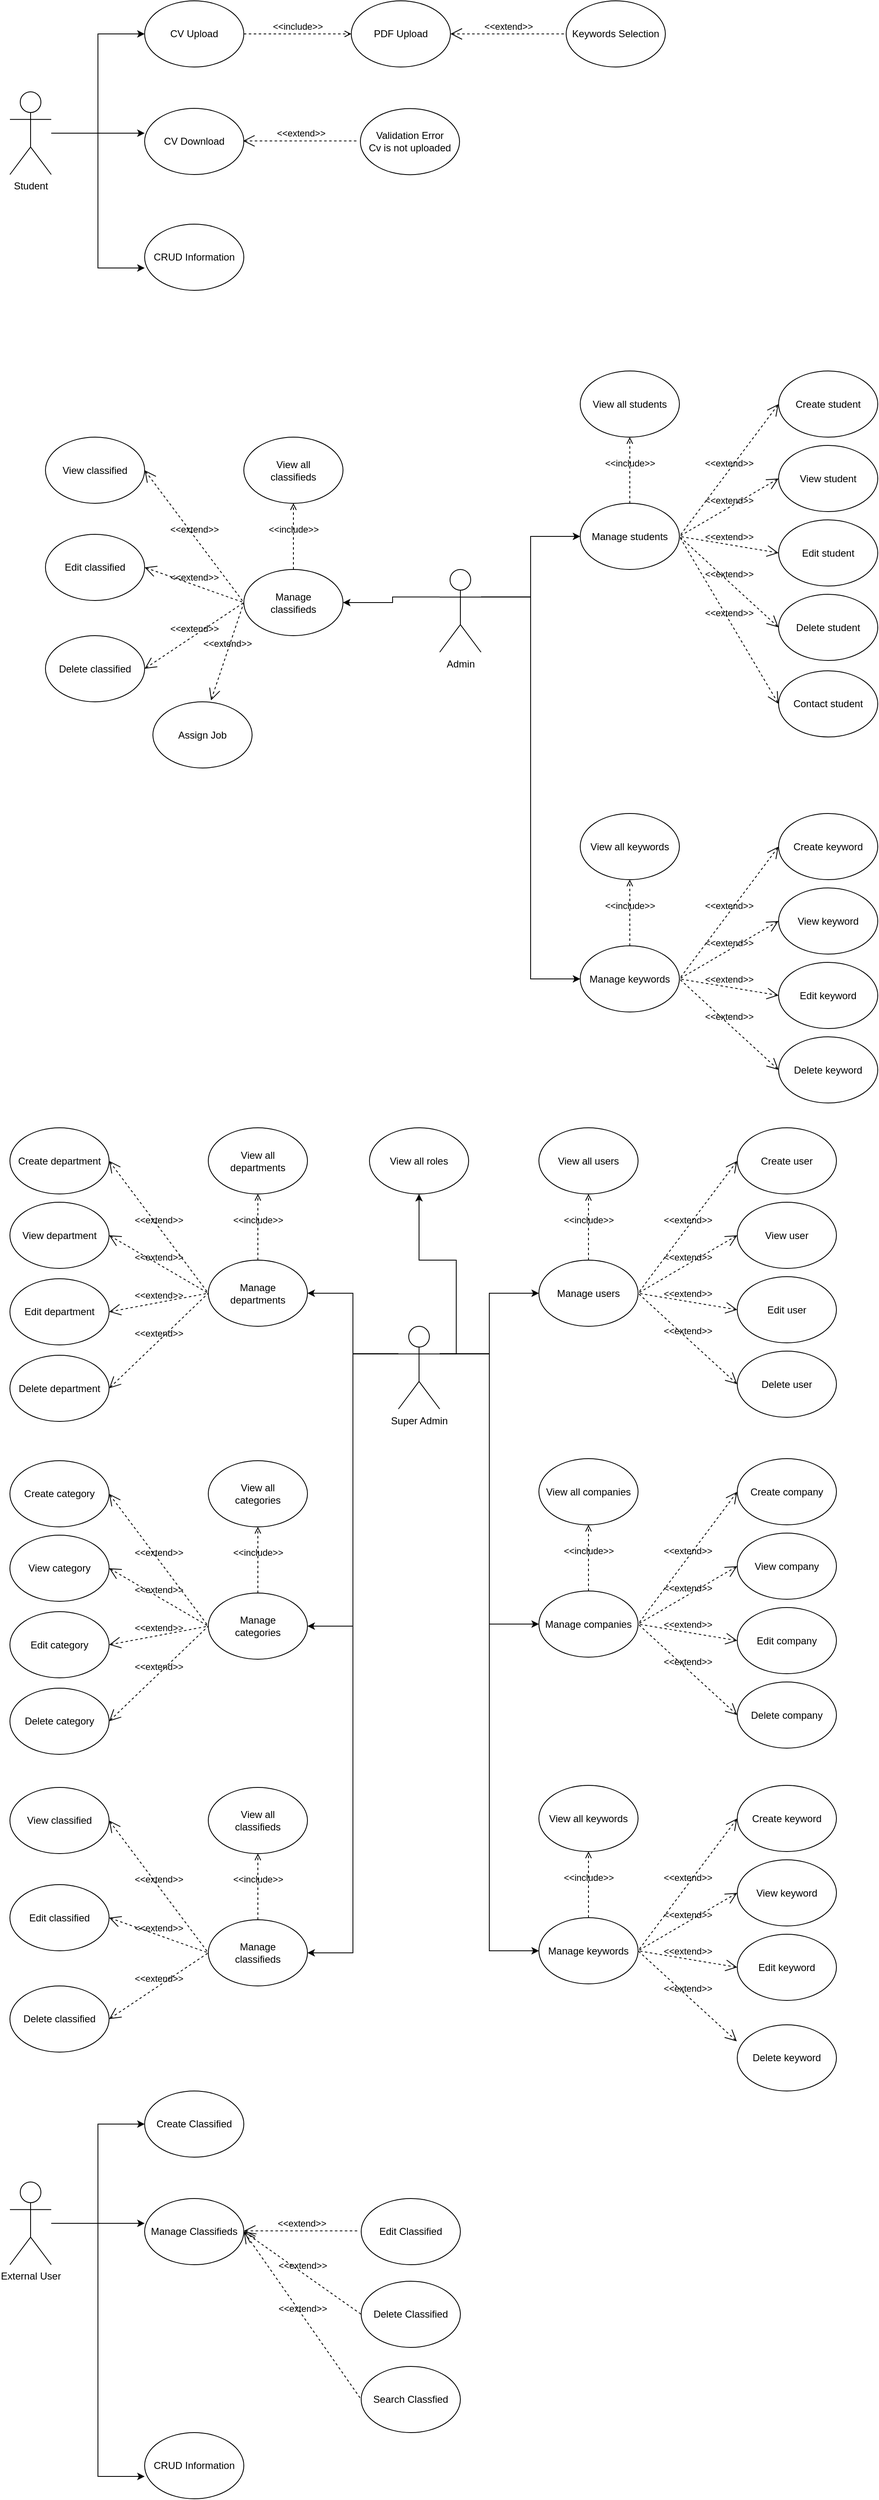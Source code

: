 <mxfile version="10.8.4" type="device"><diagram name="Page-1" id="e7e014a7-5840-1c2e-5031-d8a46d1fe8dd"><mxGraphModel dx="2563" dy="721" grid="1" gridSize="10" guides="1" tooltips="1" connect="1" arrows="1" fold="1" page="1" pageScale="1" pageWidth="1169" pageHeight="826" background="#ffffff" math="0" shadow="0"><root><mxCell id="0"/><mxCell id="1" parent="0"/><mxCell id="BRGTrVqruao4E9yqLF0h-58" style="edgeStyle=orthogonalEdgeStyle;rounded=0;orthogonalLoop=1;jettySize=auto;html=1;entryX=0;entryY=0.5;entryDx=0;entryDy=0;" parent="1" source="BRGTrVqruao4E9yqLF0h-42" target="BRGTrVqruao4E9yqLF0h-54" edge="1"><mxGeometry relative="1" as="geometry"/></mxCell><mxCell id="BRGTrVqruao4E9yqLF0h-59" style="edgeStyle=orthogonalEdgeStyle;rounded=0;orthogonalLoop=1;jettySize=auto;html=1;entryX=0;entryY=0.663;entryDx=0;entryDy=0;entryPerimeter=0;" parent="1" source="BRGTrVqruao4E9yqLF0h-42" target="BRGTrVqruao4E9yqLF0h-53" edge="1"><mxGeometry relative="1" as="geometry"/></mxCell><mxCell id="BRGTrVqruao4E9yqLF0h-61" style="edgeStyle=orthogonalEdgeStyle;rounded=0;orthogonalLoop=1;jettySize=auto;html=1;entryX=0;entryY=0.375;entryDx=0;entryDy=0;entryPerimeter=0;" parent="1" source="BRGTrVqruao4E9yqLF0h-42" target="BRGTrVqruao4E9yqLF0h-55" edge="1"><mxGeometry relative="1" as="geometry"/></mxCell><mxCell id="BRGTrVqruao4E9yqLF0h-42" value="Student" style="shape=umlActor;verticalLabelPosition=bottom;labelBackgroundColor=#ffffff;verticalAlign=top;html=1;" parent="1" vertex="1"><mxGeometry x="-1143" y="140" width="50" height="100" as="geometry"/></mxCell><mxCell id="BRGTrVqruao4E9yqLF0h-53" value="CRUD Information" style="ellipse;whiteSpace=wrap;html=1;" parent="1" vertex="1"><mxGeometry x="-980" y="300" width="120" height="80" as="geometry"/></mxCell><mxCell id="BRGTrVqruao4E9yqLF0h-54" value="CV Upload" style="ellipse;whiteSpace=wrap;html=1;" parent="1" vertex="1"><mxGeometry x="-980" y="30" width="120" height="80" as="geometry"/></mxCell><mxCell id="BRGTrVqruao4E9yqLF0h-55" value="&lt;div&gt;CV Download&lt;/div&gt;" style="ellipse;whiteSpace=wrap;html=1;" parent="1" vertex="1"><mxGeometry x="-980" y="160" width="120" height="80" as="geometry"/></mxCell><mxCell id="BRGTrVqruao4E9yqLF0h-62" value="Keywords Selection" style="ellipse;whiteSpace=wrap;html=1;" parent="1" vertex="1"><mxGeometry x="-470" y="30" width="120" height="80" as="geometry"/></mxCell><mxCell id="BRGTrVqruao4E9yqLF0h-63" value="PDF Upload" style="ellipse;whiteSpace=wrap;html=1;" parent="1" vertex="1"><mxGeometry x="-730" y="30" width="120" height="80" as="geometry"/></mxCell><mxCell id="BRGTrVqruao4E9yqLF0h-68" value="&amp;lt;&amp;lt;include&amp;gt;&amp;gt;" style="edgeStyle=none;html=1;endArrow=open;verticalAlign=bottom;dashed=1;labelBackgroundColor=none;" parent="1" edge="1"><mxGeometry width="160" relative="1" as="geometry"><mxPoint x="-860" y="70" as="sourcePoint"/><mxPoint x="-730" y="70" as="targetPoint"/></mxGeometry></mxCell><mxCell id="BRGTrVqruao4E9yqLF0h-72" value="&amp;lt;&amp;lt;extend&amp;gt;&amp;gt;" style="edgeStyle=none;html=1;startArrow=open;endArrow=none;startSize=12;verticalAlign=bottom;dashed=1;labelBackgroundColor=none;exitX=1;exitY=0.5;exitDx=0;exitDy=0;entryX=0;entryY=0.5;entryDx=0;entryDy=0;" parent="1" source="BRGTrVqruao4E9yqLF0h-63" target="BRGTrVqruao4E9yqLF0h-62" edge="1"><mxGeometry width="160" relative="1" as="geometry"><mxPoint x="-600" y="140" as="sourcePoint"/><mxPoint x="-440" y="140" as="targetPoint"/></mxGeometry></mxCell><mxCell id="poXAN6P7dHMMo7zErkL7-93" style="edgeStyle=orthogonalEdgeStyle;rounded=0;orthogonalLoop=1;jettySize=auto;html=1;exitX=1;exitY=0.333;exitDx=0;exitDy=0;exitPerimeter=0;" parent="1" source="poXAN6P7dHMMo7zErkL7-2" target="poXAN6P7dHMMo7zErkL7-3" edge="1"><mxGeometry relative="1" as="geometry"/></mxCell><mxCell id="poXAN6P7dHMMo7zErkL7-94" style="edgeStyle=orthogonalEdgeStyle;rounded=0;orthogonalLoop=1;jettySize=auto;html=1;exitX=1;exitY=0.333;exitDx=0;exitDy=0;exitPerimeter=0;entryX=0;entryY=0.5;entryDx=0;entryDy=0;" parent="1" source="poXAN6P7dHMMo7zErkL7-2" target="poXAN6P7dHMMo7zErkL7-26" edge="1"><mxGeometry relative="1" as="geometry"/></mxCell><mxCell id="poXAN6P7dHMMo7zErkL7-95" style="edgeStyle=orthogonalEdgeStyle;rounded=0;orthogonalLoop=1;jettySize=auto;html=1;exitX=1;exitY=0.333;exitDx=0;exitDy=0;exitPerimeter=0;entryX=0;entryY=0.5;entryDx=0;entryDy=0;" parent="1" source="poXAN6P7dHMMo7zErkL7-2" target="poXAN6P7dHMMo7zErkL7-60" edge="1"><mxGeometry relative="1" as="geometry"/></mxCell><mxCell id="poXAN6P7dHMMo7zErkL7-96" style="edgeStyle=orthogonalEdgeStyle;rounded=0;orthogonalLoop=1;jettySize=auto;html=1;exitX=0;exitY=0.333;exitDx=0;exitDy=0;exitPerimeter=0;entryX=1;entryY=0.5;entryDx=0;entryDy=0;" parent="1" source="poXAN6P7dHMMo7zErkL7-2" target="poXAN6P7dHMMo7zErkL7-38" edge="1"><mxGeometry relative="1" as="geometry"/></mxCell><mxCell id="poXAN6P7dHMMo7zErkL7-97" style="edgeStyle=orthogonalEdgeStyle;rounded=0;orthogonalLoop=1;jettySize=auto;html=1;exitX=0;exitY=0.333;exitDx=0;exitDy=0;exitPerimeter=0;entryX=1;entryY=0.5;entryDx=0;entryDy=0;" parent="1" source="poXAN6P7dHMMo7zErkL7-2" target="poXAN6P7dHMMo7zErkL7-49" edge="1"><mxGeometry relative="1" as="geometry"/></mxCell><mxCell id="poXAN6P7dHMMo7zErkL7-100" style="edgeStyle=orthogonalEdgeStyle;rounded=0;orthogonalLoop=1;jettySize=auto;html=1;exitX=0;exitY=0.333;exitDx=0;exitDy=0;exitPerimeter=0;entryX=1;entryY=0.5;entryDx=0;entryDy=0;" parent="1" source="poXAN6P7dHMMo7zErkL7-2" target="poXAN6P7dHMMo7zErkL7-71" edge="1"><mxGeometry relative="1" as="geometry"/></mxCell><mxCell id="poXAN6P7dHMMo7zErkL7-102" style="edgeStyle=orthogonalEdgeStyle;rounded=0;orthogonalLoop=1;jettySize=auto;html=1;exitX=1;exitY=0.333;exitDx=0;exitDy=0;exitPerimeter=0;entryX=0.5;entryY=1;entryDx=0;entryDy=0;" parent="1" source="poXAN6P7dHMMo7zErkL7-2" target="poXAN6P7dHMMo7zErkL7-37" edge="1"><mxGeometry relative="1" as="geometry"/></mxCell><mxCell id="poXAN6P7dHMMo7zErkL7-2" value="Super Admin" style="shape=umlActor;verticalLabelPosition=bottom;labelBackgroundColor=#ffffff;verticalAlign=top;html=1;" parent="1" vertex="1"><mxGeometry x="-673" y="1632.5" width="50" height="100" as="geometry"/></mxCell><mxCell id="poXAN6P7dHMMo7zErkL7-3" value="Manage users" style="ellipse;whiteSpace=wrap;html=1;" parent="1" vertex="1"><mxGeometry x="-503" y="1552.5" width="120" height="80" as="geometry"/></mxCell><mxCell id="poXAN6P7dHMMo7zErkL7-4" value="Create user" style="ellipse;whiteSpace=wrap;html=1;" parent="1" vertex="1"><mxGeometry x="-263" y="1392.5" width="120" height="80" as="geometry"/></mxCell><mxCell id="poXAN6P7dHMMo7zErkL7-5" value="Edit user" style="ellipse;whiteSpace=wrap;html=1;" parent="1" vertex="1"><mxGeometry x="-263" y="1572.5" width="120" height="80" as="geometry"/></mxCell><mxCell id="poXAN6P7dHMMo7zErkL7-6" value="Delete user" style="ellipse;whiteSpace=wrap;html=1;" parent="1" vertex="1"><mxGeometry x="-263" y="1662.5" width="120" height="80" as="geometry"/></mxCell><mxCell id="poXAN6P7dHMMo7zErkL7-7" value="View all users" style="ellipse;whiteSpace=wrap;html=1;" parent="1" vertex="1"><mxGeometry x="-503" y="1392.5" width="120" height="80" as="geometry"/></mxCell><mxCell id="poXAN6P7dHMMo7zErkL7-8" value="View user" style="ellipse;whiteSpace=wrap;html=1;" parent="1" vertex="1"><mxGeometry x="-263" y="1482.5" width="120" height="80" as="geometry"/></mxCell><mxCell id="poXAN6P7dHMMo7zErkL7-20" value="&amp;lt;&amp;lt;extend&amp;gt;&amp;gt;" style="edgeStyle=none;html=1;startArrow=open;endArrow=none;startSize=12;verticalAlign=bottom;dashed=1;labelBackgroundColor=none;entryX=1;entryY=0.5;entryDx=0;entryDy=0;exitX=0;exitY=0.5;exitDx=0;exitDy=0;" parent="1" source="poXAN6P7dHMMo7zErkL7-4" target="poXAN6P7dHMMo7zErkL7-3" edge="1"><mxGeometry width="160" relative="1" as="geometry"><mxPoint x="-523" y="1362.5" as="sourcePoint"/><mxPoint x="-383" y="1362.5" as="targetPoint"/></mxGeometry></mxCell><mxCell id="poXAN6P7dHMMo7zErkL7-21" value="&amp;lt;&amp;lt;extend&amp;gt;&amp;gt;" style="edgeStyle=none;html=1;startArrow=open;endArrow=none;startSize=12;verticalAlign=bottom;dashed=1;labelBackgroundColor=none;entryX=1;entryY=0.5;entryDx=0;entryDy=0;exitX=0;exitY=0.5;exitDx=0;exitDy=0;" parent="1" source="poXAN6P7dHMMo7zErkL7-8" target="poXAN6P7dHMMo7zErkL7-3" edge="1"><mxGeometry width="160" relative="1" as="geometry"><mxPoint x="-293" y="1442.5" as="sourcePoint"/><mxPoint x="-373" y="1602.5" as="targetPoint"/></mxGeometry></mxCell><mxCell id="poXAN6P7dHMMo7zErkL7-22" value="&amp;lt;&amp;lt;extend&amp;gt;&amp;gt;" style="edgeStyle=none;html=1;startArrow=open;endArrow=none;startSize=12;verticalAlign=bottom;dashed=1;labelBackgroundColor=none;entryX=1;entryY=0.5;entryDx=0;entryDy=0;exitX=0;exitY=0.5;exitDx=0;exitDy=0;" parent="1" source="poXAN6P7dHMMo7zErkL7-5" target="poXAN6P7dHMMo7zErkL7-3" edge="1"><mxGeometry width="160" relative="1" as="geometry"><mxPoint x="-293" y="1532.5" as="sourcePoint"/><mxPoint x="-373" y="1602.5" as="targetPoint"/></mxGeometry></mxCell><mxCell id="poXAN6P7dHMMo7zErkL7-23" value="&amp;lt;&amp;lt;extend&amp;gt;&amp;gt;" style="edgeStyle=none;html=1;startArrow=open;endArrow=none;startSize=12;verticalAlign=bottom;dashed=1;labelBackgroundColor=none;entryX=1;entryY=0.5;entryDx=0;entryDy=0;exitX=0;exitY=0.5;exitDx=0;exitDy=0;" parent="1" source="poXAN6P7dHMMo7zErkL7-6" target="poXAN6P7dHMMo7zErkL7-3" edge="1"><mxGeometry width="160" relative="1" as="geometry"><mxPoint x="-293" y="1622.5" as="sourcePoint"/><mxPoint x="-373" y="1602.5" as="targetPoint"/></mxGeometry></mxCell><mxCell id="poXAN6P7dHMMo7zErkL7-25" value="&amp;lt;&amp;lt;include&amp;gt;&amp;gt;" style="edgeStyle=none;html=1;endArrow=open;verticalAlign=bottom;dashed=1;labelBackgroundColor=none;exitX=0.5;exitY=0;exitDx=0;exitDy=0;entryX=0.5;entryY=1;entryDx=0;entryDy=0;" parent="1" source="poXAN6P7dHMMo7zErkL7-3" target="poXAN6P7dHMMo7zErkL7-7" edge="1"><mxGeometry width="160" relative="1" as="geometry"><mxPoint x="-433" y="1322" as="sourcePoint"/><mxPoint x="-303" y="1322" as="targetPoint"/></mxGeometry></mxCell><mxCell id="poXAN6P7dHMMo7zErkL7-26" value="Manage companies" style="ellipse;whiteSpace=wrap;html=1;" parent="1" vertex="1"><mxGeometry x="-503" y="1952.5" width="120" height="80" as="geometry"/></mxCell><mxCell id="poXAN6P7dHMMo7zErkL7-27" value="Create company" style="ellipse;whiteSpace=wrap;html=1;" parent="1" vertex="1"><mxGeometry x="-263" y="1792.5" width="120" height="80" as="geometry"/></mxCell><mxCell id="poXAN6P7dHMMo7zErkL7-28" value="Edit company" style="ellipse;whiteSpace=wrap;html=1;" parent="1" vertex="1"><mxGeometry x="-263" y="1972.5" width="120" height="80" as="geometry"/></mxCell><mxCell id="poXAN6P7dHMMo7zErkL7-29" value="Delete company" style="ellipse;whiteSpace=wrap;html=1;" parent="1" vertex="1"><mxGeometry x="-263" y="2062.5" width="120" height="80" as="geometry"/></mxCell><mxCell id="poXAN6P7dHMMo7zErkL7-30" value="View all companies" style="ellipse;whiteSpace=wrap;html=1;" parent="1" vertex="1"><mxGeometry x="-503" y="1792.5" width="120" height="80" as="geometry"/></mxCell><mxCell id="poXAN6P7dHMMo7zErkL7-31" value="View company" style="ellipse;whiteSpace=wrap;html=1;" parent="1" vertex="1"><mxGeometry x="-263" y="1882.5" width="120" height="80" as="geometry"/></mxCell><mxCell id="poXAN6P7dHMMo7zErkL7-32" value="&amp;lt;&amp;lt;extend&amp;gt;&amp;gt;" style="edgeStyle=none;html=1;startArrow=open;endArrow=none;startSize=12;verticalAlign=bottom;dashed=1;labelBackgroundColor=none;entryX=1;entryY=0.5;entryDx=0;entryDy=0;exitX=0;exitY=0.5;exitDx=0;exitDy=0;" parent="1" source="poXAN6P7dHMMo7zErkL7-27" target="poXAN6P7dHMMo7zErkL7-26" edge="1"><mxGeometry width="160" relative="1" as="geometry"><mxPoint x="-523" y="1762.5" as="sourcePoint"/><mxPoint x="-383" y="1762.5" as="targetPoint"/></mxGeometry></mxCell><mxCell id="poXAN6P7dHMMo7zErkL7-33" value="&amp;lt;&amp;lt;extend&amp;gt;&amp;gt;" style="edgeStyle=none;html=1;startArrow=open;endArrow=none;startSize=12;verticalAlign=bottom;dashed=1;labelBackgroundColor=none;entryX=1;entryY=0.5;entryDx=0;entryDy=0;exitX=0;exitY=0.5;exitDx=0;exitDy=0;" parent="1" source="poXAN6P7dHMMo7zErkL7-31" target="poXAN6P7dHMMo7zErkL7-26" edge="1"><mxGeometry width="160" relative="1" as="geometry"><mxPoint x="-293" y="1842.5" as="sourcePoint"/><mxPoint x="-373" y="2002.5" as="targetPoint"/></mxGeometry></mxCell><mxCell id="poXAN6P7dHMMo7zErkL7-34" value="&amp;lt;&amp;lt;extend&amp;gt;&amp;gt;" style="edgeStyle=none;html=1;startArrow=open;endArrow=none;startSize=12;verticalAlign=bottom;dashed=1;labelBackgroundColor=none;entryX=1;entryY=0.5;entryDx=0;entryDy=0;exitX=0;exitY=0.5;exitDx=0;exitDy=0;" parent="1" source="poXAN6P7dHMMo7zErkL7-28" target="poXAN6P7dHMMo7zErkL7-26" edge="1"><mxGeometry width="160" relative="1" as="geometry"><mxPoint x="-293" y="1932.5" as="sourcePoint"/><mxPoint x="-373" y="2002.5" as="targetPoint"/></mxGeometry></mxCell><mxCell id="poXAN6P7dHMMo7zErkL7-35" value="&amp;lt;&amp;lt;extend&amp;gt;&amp;gt;" style="edgeStyle=none;html=1;startArrow=open;endArrow=none;startSize=12;verticalAlign=bottom;dashed=1;labelBackgroundColor=none;entryX=1;entryY=0.5;entryDx=0;entryDy=0;exitX=0;exitY=0.5;exitDx=0;exitDy=0;" parent="1" source="poXAN6P7dHMMo7zErkL7-29" target="poXAN6P7dHMMo7zErkL7-26" edge="1"><mxGeometry width="160" relative="1" as="geometry"><mxPoint x="-293" y="2022.5" as="sourcePoint"/><mxPoint x="-373" y="2002.5" as="targetPoint"/></mxGeometry></mxCell><mxCell id="poXAN6P7dHMMo7zErkL7-36" value="&amp;lt;&amp;lt;include&amp;gt;&amp;gt;" style="edgeStyle=none;html=1;endArrow=open;verticalAlign=bottom;dashed=1;labelBackgroundColor=none;exitX=0.5;exitY=0;exitDx=0;exitDy=0;entryX=0.5;entryY=1;entryDx=0;entryDy=0;" parent="1" source="poXAN6P7dHMMo7zErkL7-26" target="poXAN6P7dHMMo7zErkL7-30" edge="1"><mxGeometry width="160" relative="1" as="geometry"><mxPoint x="-433" y="1722" as="sourcePoint"/><mxPoint x="-303" y="1722" as="targetPoint"/></mxGeometry></mxCell><mxCell id="poXAN6P7dHMMo7zErkL7-37" value="View all roles" style="ellipse;whiteSpace=wrap;html=1;" parent="1" vertex="1"><mxGeometry x="-708" y="1392.5" width="120" height="80" as="geometry"/></mxCell><mxCell id="poXAN6P7dHMMo7zErkL7-38" value="Manage&lt;br&gt;departments" style="ellipse;whiteSpace=wrap;html=1;" parent="1" vertex="1"><mxGeometry x="-903" y="1552.5" width="120" height="80" as="geometry"/></mxCell><mxCell id="poXAN6P7dHMMo7zErkL7-39" value="Create department" style="ellipse;whiteSpace=wrap;html=1;" parent="1" vertex="1"><mxGeometry x="-1143" y="1392.5" width="120" height="80" as="geometry"/></mxCell><mxCell id="poXAN6P7dHMMo7zErkL7-40" value="Edit department" style="ellipse;whiteSpace=wrap;html=1;" parent="1" vertex="1"><mxGeometry x="-1143" y="1575" width="120" height="80" as="geometry"/></mxCell><mxCell id="poXAN6P7dHMMo7zErkL7-41" value="Delete department" style="ellipse;whiteSpace=wrap;html=1;" parent="1" vertex="1"><mxGeometry x="-1143" y="1667.5" width="120" height="80" as="geometry"/></mxCell><mxCell id="poXAN6P7dHMMo7zErkL7-42" value="View all&lt;br&gt;departments" style="ellipse;whiteSpace=wrap;html=1;" parent="1" vertex="1"><mxGeometry x="-903" y="1392.5" width="120" height="80" as="geometry"/></mxCell><mxCell id="poXAN6P7dHMMo7zErkL7-43" value="View department" style="ellipse;whiteSpace=wrap;html=1;" parent="1" vertex="1"><mxGeometry x="-1143" y="1482.5" width="120" height="80" as="geometry"/></mxCell><mxCell id="poXAN6P7dHMMo7zErkL7-44" value="&amp;lt;&amp;lt;extend&amp;gt;&amp;gt;" style="edgeStyle=none;html=1;startArrow=open;endArrow=none;startSize=12;verticalAlign=bottom;dashed=1;labelBackgroundColor=none;entryX=0;entryY=0.5;entryDx=0;entryDy=0;exitX=1;exitY=0.5;exitDx=0;exitDy=0;" parent="1" source="poXAN6P7dHMMo7zErkL7-39" target="poXAN6P7dHMMo7zErkL7-38" edge="1"><mxGeometry width="160" relative="1" as="geometry"><mxPoint x="-923" y="1362.5" as="sourcePoint"/><mxPoint x="-783" y="1362.5" as="targetPoint"/></mxGeometry></mxCell><mxCell id="poXAN6P7dHMMo7zErkL7-45" value="&amp;lt;&amp;lt;extend&amp;gt;&amp;gt;" style="edgeStyle=none;html=1;startArrow=open;endArrow=none;startSize=12;verticalAlign=bottom;dashed=1;labelBackgroundColor=none;entryX=0;entryY=0.5;entryDx=0;entryDy=0;exitX=1;exitY=0.5;exitDx=0;exitDy=0;" parent="1" source="poXAN6P7dHMMo7zErkL7-43" target="poXAN6P7dHMMo7zErkL7-38" edge="1"><mxGeometry width="160" relative="1" as="geometry"><mxPoint x="-693" y="1442.5" as="sourcePoint"/><mxPoint x="-773" y="1602.5" as="targetPoint"/></mxGeometry></mxCell><mxCell id="poXAN6P7dHMMo7zErkL7-46" value="&amp;lt;&amp;lt;extend&amp;gt;&amp;gt;" style="edgeStyle=none;html=1;startArrow=open;endArrow=none;startSize=12;verticalAlign=bottom;dashed=1;labelBackgroundColor=none;entryX=0;entryY=0.5;entryDx=0;entryDy=0;exitX=1;exitY=0.5;exitDx=0;exitDy=0;" parent="1" source="poXAN6P7dHMMo7zErkL7-40" target="poXAN6P7dHMMo7zErkL7-38" edge="1"><mxGeometry width="160" relative="1" as="geometry"><mxPoint x="-693" y="1532.5" as="sourcePoint"/><mxPoint x="-773" y="1602.5" as="targetPoint"/></mxGeometry></mxCell><mxCell id="poXAN6P7dHMMo7zErkL7-47" value="&amp;lt;&amp;lt;extend&amp;gt;&amp;gt;" style="edgeStyle=none;html=1;startArrow=open;endArrow=none;startSize=12;verticalAlign=bottom;dashed=1;labelBackgroundColor=none;entryX=0;entryY=0.5;entryDx=0;entryDy=0;exitX=1;exitY=0.5;exitDx=0;exitDy=0;" parent="1" source="poXAN6P7dHMMo7zErkL7-41" target="poXAN6P7dHMMo7zErkL7-38" edge="1"><mxGeometry width="160" relative="1" as="geometry"><mxPoint x="-693" y="1622.5" as="sourcePoint"/><mxPoint x="-773" y="1602.5" as="targetPoint"/></mxGeometry></mxCell><mxCell id="poXAN6P7dHMMo7zErkL7-48" value="&amp;lt;&amp;lt;include&amp;gt;&amp;gt;" style="edgeStyle=none;html=1;endArrow=open;verticalAlign=bottom;dashed=1;labelBackgroundColor=none;exitX=0.5;exitY=0;exitDx=0;exitDy=0;entryX=0.5;entryY=1;entryDx=0;entryDy=0;" parent="1" source="poXAN6P7dHMMo7zErkL7-38" target="poXAN6P7dHMMo7zErkL7-42" edge="1"><mxGeometry width="160" relative="1" as="geometry"><mxPoint x="-833" y="1322" as="sourcePoint"/><mxPoint x="-703" y="1322" as="targetPoint"/></mxGeometry></mxCell><mxCell id="poXAN6P7dHMMo7zErkL7-49" value="Manage&lt;br&gt;categories" style="ellipse;whiteSpace=wrap;html=1;" parent="1" vertex="1"><mxGeometry x="-903" y="1955" width="120" height="80" as="geometry"/></mxCell><mxCell id="poXAN6P7dHMMo7zErkL7-50" value="Create category" style="ellipse;whiteSpace=wrap;html=1;" parent="1" vertex="1"><mxGeometry x="-1143" y="1795" width="120" height="80" as="geometry"/></mxCell><mxCell id="poXAN6P7dHMMo7zErkL7-51" value="Edit category" style="ellipse;whiteSpace=wrap;html=1;" parent="1" vertex="1"><mxGeometry x="-1143" y="1977.5" width="120" height="80" as="geometry"/></mxCell><mxCell id="poXAN6P7dHMMo7zErkL7-52" value="Delete category" style="ellipse;whiteSpace=wrap;html=1;" parent="1" vertex="1"><mxGeometry x="-1143" y="2070" width="120" height="80" as="geometry"/></mxCell><mxCell id="poXAN6P7dHMMo7zErkL7-53" value="View all&lt;br&gt;categories" style="ellipse;whiteSpace=wrap;html=1;" parent="1" vertex="1"><mxGeometry x="-903" y="1795" width="120" height="80" as="geometry"/></mxCell><mxCell id="poXAN6P7dHMMo7zErkL7-54" value="View category" style="ellipse;whiteSpace=wrap;html=1;" parent="1" vertex="1"><mxGeometry x="-1143" y="1885" width="120" height="80" as="geometry"/></mxCell><mxCell id="poXAN6P7dHMMo7zErkL7-55" value="&amp;lt;&amp;lt;extend&amp;gt;&amp;gt;" style="edgeStyle=none;html=1;startArrow=open;endArrow=none;startSize=12;verticalAlign=bottom;dashed=1;labelBackgroundColor=none;entryX=0;entryY=0.5;entryDx=0;entryDy=0;exitX=1;exitY=0.5;exitDx=0;exitDy=0;" parent="1" source="poXAN6P7dHMMo7zErkL7-50" target="poXAN6P7dHMMo7zErkL7-49" edge="1"><mxGeometry width="160" relative="1" as="geometry"><mxPoint x="-923" y="1765" as="sourcePoint"/><mxPoint x="-783" y="1765" as="targetPoint"/></mxGeometry></mxCell><mxCell id="poXAN6P7dHMMo7zErkL7-56" value="&amp;lt;&amp;lt;extend&amp;gt;&amp;gt;" style="edgeStyle=none;html=1;startArrow=open;endArrow=none;startSize=12;verticalAlign=bottom;dashed=1;labelBackgroundColor=none;entryX=0;entryY=0.5;entryDx=0;entryDy=0;exitX=1;exitY=0.5;exitDx=0;exitDy=0;" parent="1" source="poXAN6P7dHMMo7zErkL7-54" target="poXAN6P7dHMMo7zErkL7-49" edge="1"><mxGeometry width="160" relative="1" as="geometry"><mxPoint x="-693" y="1845" as="sourcePoint"/><mxPoint x="-773" y="2005" as="targetPoint"/></mxGeometry></mxCell><mxCell id="poXAN6P7dHMMo7zErkL7-57" value="&amp;lt;&amp;lt;extend&amp;gt;&amp;gt;" style="edgeStyle=none;html=1;startArrow=open;endArrow=none;startSize=12;verticalAlign=bottom;dashed=1;labelBackgroundColor=none;entryX=0;entryY=0.5;entryDx=0;entryDy=0;exitX=1;exitY=0.5;exitDx=0;exitDy=0;" parent="1" source="poXAN6P7dHMMo7zErkL7-51" target="poXAN6P7dHMMo7zErkL7-49" edge="1"><mxGeometry width="160" relative="1" as="geometry"><mxPoint x="-693" y="1935" as="sourcePoint"/><mxPoint x="-773" y="2005" as="targetPoint"/></mxGeometry></mxCell><mxCell id="poXAN6P7dHMMo7zErkL7-58" value="&amp;lt;&amp;lt;extend&amp;gt;&amp;gt;" style="edgeStyle=none;html=1;startArrow=open;endArrow=none;startSize=12;verticalAlign=bottom;dashed=1;labelBackgroundColor=none;entryX=0;entryY=0.5;entryDx=0;entryDy=0;exitX=1;exitY=0.5;exitDx=0;exitDy=0;" parent="1" source="poXAN6P7dHMMo7zErkL7-52" target="poXAN6P7dHMMo7zErkL7-49" edge="1"><mxGeometry width="160" relative="1" as="geometry"><mxPoint x="-693" y="2025" as="sourcePoint"/><mxPoint x="-773" y="2005" as="targetPoint"/></mxGeometry></mxCell><mxCell id="poXAN6P7dHMMo7zErkL7-59" value="&amp;lt;&amp;lt;include&amp;gt;&amp;gt;" style="edgeStyle=none;html=1;endArrow=open;verticalAlign=bottom;dashed=1;labelBackgroundColor=none;exitX=0.5;exitY=0;exitDx=0;exitDy=0;entryX=0.5;entryY=1;entryDx=0;entryDy=0;" parent="1" source="poXAN6P7dHMMo7zErkL7-49" target="poXAN6P7dHMMo7zErkL7-53" edge="1"><mxGeometry width="160" relative="1" as="geometry"><mxPoint x="-833" y="1724.5" as="sourcePoint"/><mxPoint x="-703" y="1724.5" as="targetPoint"/></mxGeometry></mxCell><mxCell id="poXAN6P7dHMMo7zErkL7-60" value="Manage keywords" style="ellipse;whiteSpace=wrap;html=1;" parent="1" vertex="1"><mxGeometry x="-503" y="2347.5" width="120" height="80" as="geometry"/></mxCell><mxCell id="poXAN6P7dHMMo7zErkL7-61" value="Create keyword" style="ellipse;whiteSpace=wrap;html=1;" parent="1" vertex="1"><mxGeometry x="-263" y="2187.5" width="120" height="80" as="geometry"/></mxCell><mxCell id="poXAN6P7dHMMo7zErkL7-62" value="Edit keyword" style="ellipse;whiteSpace=wrap;html=1;" parent="1" vertex="1"><mxGeometry x="-263" y="2367.5" width="120" height="80" as="geometry"/></mxCell><mxCell id="poXAN6P7dHMMo7zErkL7-63" value="Delete keyword" style="ellipse;whiteSpace=wrap;html=1;" parent="1" vertex="1"><mxGeometry x="-263" y="2477" width="120" height="80" as="geometry"/></mxCell><mxCell id="poXAN6P7dHMMo7zErkL7-64" value="View all keywords" style="ellipse;whiteSpace=wrap;html=1;" parent="1" vertex="1"><mxGeometry x="-503" y="2187.5" width="120" height="80" as="geometry"/></mxCell><mxCell id="poXAN6P7dHMMo7zErkL7-65" value="View keyword" style="ellipse;whiteSpace=wrap;html=1;" parent="1" vertex="1"><mxGeometry x="-263" y="2277.5" width="120" height="80" as="geometry"/></mxCell><mxCell id="poXAN6P7dHMMo7zErkL7-66" value="&amp;lt;&amp;lt;extend&amp;gt;&amp;gt;" style="edgeStyle=none;html=1;startArrow=open;endArrow=none;startSize=12;verticalAlign=bottom;dashed=1;labelBackgroundColor=none;entryX=1;entryY=0.5;entryDx=0;entryDy=0;exitX=0;exitY=0.5;exitDx=0;exitDy=0;" parent="1" source="poXAN6P7dHMMo7zErkL7-61" target="poXAN6P7dHMMo7zErkL7-60" edge="1"><mxGeometry width="160" relative="1" as="geometry"><mxPoint x="-523" y="2157.5" as="sourcePoint"/><mxPoint x="-383" y="2157.5" as="targetPoint"/></mxGeometry></mxCell><mxCell id="poXAN6P7dHMMo7zErkL7-67" value="&amp;lt;&amp;lt;extend&amp;gt;&amp;gt;" style="edgeStyle=none;html=1;startArrow=open;endArrow=none;startSize=12;verticalAlign=bottom;dashed=1;labelBackgroundColor=none;entryX=1;entryY=0.5;entryDx=0;entryDy=0;exitX=0;exitY=0.5;exitDx=0;exitDy=0;" parent="1" source="poXAN6P7dHMMo7zErkL7-65" target="poXAN6P7dHMMo7zErkL7-60" edge="1"><mxGeometry width="160" relative="1" as="geometry"><mxPoint x="-293" y="2237.5" as="sourcePoint"/><mxPoint x="-373" y="2397.5" as="targetPoint"/></mxGeometry></mxCell><mxCell id="poXAN6P7dHMMo7zErkL7-68" value="&amp;lt;&amp;lt;extend&amp;gt;&amp;gt;" style="edgeStyle=none;html=1;startArrow=open;endArrow=none;startSize=12;verticalAlign=bottom;dashed=1;labelBackgroundColor=none;entryX=1;entryY=0.5;entryDx=0;entryDy=0;exitX=0;exitY=0.5;exitDx=0;exitDy=0;" parent="1" source="poXAN6P7dHMMo7zErkL7-62" target="poXAN6P7dHMMo7zErkL7-60" edge="1"><mxGeometry width="160" relative="1" as="geometry"><mxPoint x="-293" y="2327.5" as="sourcePoint"/><mxPoint x="-373" y="2397.5" as="targetPoint"/></mxGeometry></mxCell><mxCell id="poXAN6P7dHMMo7zErkL7-69" value="&amp;lt;&amp;lt;extend&amp;gt;&amp;gt;" style="edgeStyle=none;html=1;startArrow=open;endArrow=none;startSize=12;verticalAlign=bottom;dashed=1;labelBackgroundColor=none;entryX=1;entryY=0.5;entryDx=0;entryDy=0;exitX=0;exitY=0.5;exitDx=0;exitDy=0;" parent="1" target="poXAN6P7dHMMo7zErkL7-60" edge="1"><mxGeometry width="160" relative="1" as="geometry"><mxPoint x="-263.5" y="2497" as="sourcePoint"/><mxPoint x="-373" y="2397.5" as="targetPoint"/></mxGeometry></mxCell><mxCell id="poXAN6P7dHMMo7zErkL7-70" value="&amp;lt;&amp;lt;include&amp;gt;&amp;gt;" style="edgeStyle=none;html=1;endArrow=open;verticalAlign=bottom;dashed=1;labelBackgroundColor=none;exitX=0.5;exitY=0;exitDx=0;exitDy=0;entryX=0.5;entryY=1;entryDx=0;entryDy=0;" parent="1" source="poXAN6P7dHMMo7zErkL7-60" target="poXAN6P7dHMMo7zErkL7-64" edge="1"><mxGeometry width="160" relative="1" as="geometry"><mxPoint x="-433" y="2117" as="sourcePoint"/><mxPoint x="-303" y="2117" as="targetPoint"/></mxGeometry></mxCell><mxCell id="poXAN6P7dHMMo7zErkL7-71" value="Manage&lt;br&gt;classifieds" style="ellipse;whiteSpace=wrap;html=1;" parent="1" vertex="1"><mxGeometry x="-903" y="2350" width="120" height="80" as="geometry"/></mxCell><mxCell id="poXAN6P7dHMMo7zErkL7-73" value="Edit classified" style="ellipse;whiteSpace=wrap;html=1;" parent="1" vertex="1"><mxGeometry x="-1143" y="2307.5" width="120" height="80" as="geometry"/></mxCell><mxCell id="poXAN6P7dHMMo7zErkL7-74" value="Delete classified" style="ellipse;whiteSpace=wrap;html=1;" parent="1" vertex="1"><mxGeometry x="-1143" y="2430" width="120" height="80" as="geometry"/></mxCell><mxCell id="poXAN6P7dHMMo7zErkL7-75" value="View all&lt;br&gt;classifieds" style="ellipse;whiteSpace=wrap;html=1;" parent="1" vertex="1"><mxGeometry x="-903" y="2190" width="120" height="80" as="geometry"/></mxCell><mxCell id="poXAN6P7dHMMo7zErkL7-76" value="View classified" style="ellipse;whiteSpace=wrap;html=1;" parent="1" vertex="1"><mxGeometry x="-1143" y="2190" width="120" height="80" as="geometry"/></mxCell><mxCell id="poXAN6P7dHMMo7zErkL7-78" value="&amp;lt;&amp;lt;extend&amp;gt;&amp;gt;" style="edgeStyle=none;html=1;startArrow=open;endArrow=none;startSize=12;verticalAlign=bottom;dashed=1;labelBackgroundColor=none;entryX=0;entryY=0.5;entryDx=0;entryDy=0;exitX=1;exitY=0.5;exitDx=0;exitDy=0;" parent="1" source="poXAN6P7dHMMo7zErkL7-76" target="poXAN6P7dHMMo7zErkL7-71" edge="1"><mxGeometry width="160" relative="1" as="geometry"><mxPoint x="-693" y="2240" as="sourcePoint"/><mxPoint x="-773" y="2400" as="targetPoint"/></mxGeometry></mxCell><mxCell id="poXAN6P7dHMMo7zErkL7-79" value="&amp;lt;&amp;lt;extend&amp;gt;&amp;gt;" style="edgeStyle=none;html=1;startArrow=open;endArrow=none;startSize=12;verticalAlign=bottom;dashed=1;labelBackgroundColor=none;entryX=0;entryY=0.5;entryDx=0;entryDy=0;exitX=1;exitY=0.5;exitDx=0;exitDy=0;" parent="1" source="poXAN6P7dHMMo7zErkL7-73" target="poXAN6P7dHMMo7zErkL7-71" edge="1"><mxGeometry width="160" relative="1" as="geometry"><mxPoint x="-693" y="2330" as="sourcePoint"/><mxPoint x="-773" y="2400" as="targetPoint"/></mxGeometry></mxCell><mxCell id="poXAN6P7dHMMo7zErkL7-80" value="&amp;lt;&amp;lt;extend&amp;gt;&amp;gt;" style="edgeStyle=none;html=1;startArrow=open;endArrow=none;startSize=12;verticalAlign=bottom;dashed=1;labelBackgroundColor=none;entryX=0;entryY=0.5;entryDx=0;entryDy=0;exitX=1;exitY=0.5;exitDx=0;exitDy=0;" parent="1" source="poXAN6P7dHMMo7zErkL7-74" target="poXAN6P7dHMMo7zErkL7-71" edge="1"><mxGeometry width="160" relative="1" as="geometry"><mxPoint x="-693" y="2420" as="sourcePoint"/><mxPoint x="-773" y="2400" as="targetPoint"/></mxGeometry></mxCell><mxCell id="poXAN6P7dHMMo7zErkL7-81" value="&amp;lt;&amp;lt;include&amp;gt;&amp;gt;" style="edgeStyle=none;html=1;endArrow=open;verticalAlign=bottom;dashed=1;labelBackgroundColor=none;exitX=0.5;exitY=0;exitDx=0;exitDy=0;entryX=0.5;entryY=1;entryDx=0;entryDy=0;" parent="1" source="poXAN6P7dHMMo7zErkL7-71" target="poXAN6P7dHMMo7zErkL7-75" edge="1"><mxGeometry width="160" relative="1" as="geometry"><mxPoint x="-833" y="2119.5" as="sourcePoint"/><mxPoint x="-703" y="2119.5" as="targetPoint"/></mxGeometry></mxCell><mxCell id="eZ9iJlIZPYbuhSasGvN7-1" style="edgeStyle=orthogonalEdgeStyle;rounded=0;orthogonalLoop=1;jettySize=auto;html=1;exitX=1;exitY=0.333;exitDx=0;exitDy=0;exitPerimeter=0;" parent="1" source="eZ9iJlIZPYbuhSasGvN7-8" target="eZ9iJlIZPYbuhSasGvN7-9" edge="1"><mxGeometry relative="1" as="geometry"/></mxCell><mxCell id="eZ9iJlIZPYbuhSasGvN7-3" style="edgeStyle=orthogonalEdgeStyle;rounded=0;orthogonalLoop=1;jettySize=auto;html=1;exitX=1;exitY=0.333;exitDx=0;exitDy=0;exitPerimeter=0;entryX=0;entryY=0.5;entryDx=0;entryDy=0;" parent="1" source="eZ9iJlIZPYbuhSasGvN7-8" target="eZ9iJlIZPYbuhSasGvN7-54" edge="1"><mxGeometry relative="1" as="geometry"/></mxCell><mxCell id="eZ9iJlIZPYbuhSasGvN7-6" style="edgeStyle=orthogonalEdgeStyle;rounded=0;orthogonalLoop=1;jettySize=auto;html=1;exitX=0;exitY=0.333;exitDx=0;exitDy=0;exitPerimeter=0;entryX=1;entryY=0.5;entryDx=0;entryDy=0;" parent="1" source="eZ9iJlIZPYbuhSasGvN7-8" target="eZ9iJlIZPYbuhSasGvN7-65" edge="1"><mxGeometry relative="1" as="geometry"><Array as="points"><mxPoint x="-680" y="751"/><mxPoint x="-680" y="757"/></Array></mxGeometry></mxCell><mxCell id="eZ9iJlIZPYbuhSasGvN7-8" value="Admin" style="shape=umlActor;verticalLabelPosition=bottom;labelBackgroundColor=#ffffff;verticalAlign=top;html=1;" parent="1" vertex="1"><mxGeometry x="-623" y="717.5" width="50" height="100" as="geometry"/></mxCell><mxCell id="eZ9iJlIZPYbuhSasGvN7-9" value="Manage students" style="ellipse;whiteSpace=wrap;html=1;" parent="1" vertex="1"><mxGeometry x="-453" y="637.5" width="120" height="80" as="geometry"/></mxCell><mxCell id="eZ9iJlIZPYbuhSasGvN7-10" value="Create student" style="ellipse;whiteSpace=wrap;html=1;" parent="1" vertex="1"><mxGeometry x="-213" y="477.5" width="120" height="80" as="geometry"/></mxCell><mxCell id="eZ9iJlIZPYbuhSasGvN7-11" value="Edit student" style="ellipse;whiteSpace=wrap;html=1;" parent="1" vertex="1"><mxGeometry x="-213" y="657.5" width="120" height="80" as="geometry"/></mxCell><mxCell id="eZ9iJlIZPYbuhSasGvN7-12" value="Delete student" style="ellipse;whiteSpace=wrap;html=1;" parent="1" vertex="1"><mxGeometry x="-213" y="747.5" width="120" height="80" as="geometry"/></mxCell><mxCell id="eZ9iJlIZPYbuhSasGvN7-13" value="View all students" style="ellipse;whiteSpace=wrap;html=1;" parent="1" vertex="1"><mxGeometry x="-453" y="477.5" width="120" height="80" as="geometry"/></mxCell><mxCell id="eZ9iJlIZPYbuhSasGvN7-14" value="View student" style="ellipse;whiteSpace=wrap;html=1;" parent="1" vertex="1"><mxGeometry x="-213" y="567.5" width="120" height="80" as="geometry"/></mxCell><mxCell id="eZ9iJlIZPYbuhSasGvN7-15" value="&amp;lt;&amp;lt;extend&amp;gt;&amp;gt;" style="edgeStyle=none;html=1;startArrow=open;endArrow=none;startSize=12;verticalAlign=bottom;dashed=1;labelBackgroundColor=none;entryX=1;entryY=0.5;entryDx=0;entryDy=0;exitX=0;exitY=0.5;exitDx=0;exitDy=0;" parent="1" source="eZ9iJlIZPYbuhSasGvN7-10" target="eZ9iJlIZPYbuhSasGvN7-9" edge="1"><mxGeometry width="160" relative="1" as="geometry"><mxPoint x="-473" y="447.5" as="sourcePoint"/><mxPoint x="-333" y="447.5" as="targetPoint"/></mxGeometry></mxCell><mxCell id="eZ9iJlIZPYbuhSasGvN7-16" value="&amp;lt;&amp;lt;extend&amp;gt;&amp;gt;" style="edgeStyle=none;html=1;startArrow=open;endArrow=none;startSize=12;verticalAlign=bottom;dashed=1;labelBackgroundColor=none;entryX=1;entryY=0.5;entryDx=0;entryDy=0;exitX=0;exitY=0.5;exitDx=0;exitDy=0;" parent="1" source="eZ9iJlIZPYbuhSasGvN7-14" target="eZ9iJlIZPYbuhSasGvN7-9" edge="1"><mxGeometry width="160" relative="1" as="geometry"><mxPoint x="-243" y="527.5" as="sourcePoint"/><mxPoint x="-323" y="687.5" as="targetPoint"/></mxGeometry></mxCell><mxCell id="eZ9iJlIZPYbuhSasGvN7-17" value="&amp;lt;&amp;lt;extend&amp;gt;&amp;gt;" style="edgeStyle=none;html=1;startArrow=open;endArrow=none;startSize=12;verticalAlign=bottom;dashed=1;labelBackgroundColor=none;entryX=1;entryY=0.5;entryDx=0;entryDy=0;exitX=0;exitY=0.5;exitDx=0;exitDy=0;" parent="1" source="eZ9iJlIZPYbuhSasGvN7-11" target="eZ9iJlIZPYbuhSasGvN7-9" edge="1"><mxGeometry width="160" relative="1" as="geometry"><mxPoint x="-243" y="617.5" as="sourcePoint"/><mxPoint x="-323" y="687.5" as="targetPoint"/></mxGeometry></mxCell><mxCell id="eZ9iJlIZPYbuhSasGvN7-18" value="&amp;lt;&amp;lt;extend&amp;gt;&amp;gt;" style="edgeStyle=none;html=1;startArrow=open;endArrow=none;startSize=12;verticalAlign=bottom;dashed=1;labelBackgroundColor=none;entryX=1;entryY=0.5;entryDx=0;entryDy=0;exitX=0;exitY=0.5;exitDx=0;exitDy=0;" parent="1" source="eZ9iJlIZPYbuhSasGvN7-12" target="eZ9iJlIZPYbuhSasGvN7-9" edge="1"><mxGeometry width="160" relative="1" as="geometry"><mxPoint x="-243" y="707.5" as="sourcePoint"/><mxPoint x="-323" y="687.5" as="targetPoint"/></mxGeometry></mxCell><mxCell id="eZ9iJlIZPYbuhSasGvN7-19" value="&amp;lt;&amp;lt;include&amp;gt;&amp;gt;" style="edgeStyle=none;html=1;endArrow=open;verticalAlign=bottom;dashed=1;labelBackgroundColor=none;exitX=0.5;exitY=0;exitDx=0;exitDy=0;entryX=0.5;entryY=1;entryDx=0;entryDy=0;" parent="1" source="eZ9iJlIZPYbuhSasGvN7-9" target="eZ9iJlIZPYbuhSasGvN7-13" edge="1"><mxGeometry width="160" relative="1" as="geometry"><mxPoint x="-383" y="407" as="sourcePoint"/><mxPoint x="-253" y="407" as="targetPoint"/></mxGeometry></mxCell><mxCell id="eZ9iJlIZPYbuhSasGvN7-54" value="Manage keywords" style="ellipse;whiteSpace=wrap;html=1;" parent="1" vertex="1"><mxGeometry x="-453" y="1172.5" width="120" height="80" as="geometry"/></mxCell><mxCell id="eZ9iJlIZPYbuhSasGvN7-55" value="Create keyword" style="ellipse;whiteSpace=wrap;html=1;" parent="1" vertex="1"><mxGeometry x="-213" y="1012.5" width="120" height="80" as="geometry"/></mxCell><mxCell id="eZ9iJlIZPYbuhSasGvN7-56" value="Edit keyword" style="ellipse;whiteSpace=wrap;html=1;" parent="1" vertex="1"><mxGeometry x="-213" y="1192.5" width="120" height="80" as="geometry"/></mxCell><mxCell id="eZ9iJlIZPYbuhSasGvN7-57" value="Delete keyword" style="ellipse;whiteSpace=wrap;html=1;" parent="1" vertex="1"><mxGeometry x="-213" y="1282.5" width="120" height="80" as="geometry"/></mxCell><mxCell id="eZ9iJlIZPYbuhSasGvN7-58" value="View all keywords" style="ellipse;whiteSpace=wrap;html=1;" parent="1" vertex="1"><mxGeometry x="-453" y="1012.5" width="120" height="80" as="geometry"/></mxCell><mxCell id="eZ9iJlIZPYbuhSasGvN7-59" value="View keyword" style="ellipse;whiteSpace=wrap;html=1;" parent="1" vertex="1"><mxGeometry x="-213" y="1102.5" width="120" height="80" as="geometry"/></mxCell><mxCell id="eZ9iJlIZPYbuhSasGvN7-60" value="&amp;lt;&amp;lt;extend&amp;gt;&amp;gt;" style="edgeStyle=none;html=1;startArrow=open;endArrow=none;startSize=12;verticalAlign=bottom;dashed=1;labelBackgroundColor=none;entryX=1;entryY=0.5;entryDx=0;entryDy=0;exitX=0;exitY=0.5;exitDx=0;exitDy=0;" parent="1" source="eZ9iJlIZPYbuhSasGvN7-55" target="eZ9iJlIZPYbuhSasGvN7-54" edge="1"><mxGeometry width="160" relative="1" as="geometry"><mxPoint x="-473" y="982.5" as="sourcePoint"/><mxPoint x="-333" y="982.5" as="targetPoint"/></mxGeometry></mxCell><mxCell id="eZ9iJlIZPYbuhSasGvN7-61" value="&amp;lt;&amp;lt;extend&amp;gt;&amp;gt;" style="edgeStyle=none;html=1;startArrow=open;endArrow=none;startSize=12;verticalAlign=bottom;dashed=1;labelBackgroundColor=none;entryX=1;entryY=0.5;entryDx=0;entryDy=0;exitX=0;exitY=0.5;exitDx=0;exitDy=0;" parent="1" source="eZ9iJlIZPYbuhSasGvN7-59" target="eZ9iJlIZPYbuhSasGvN7-54" edge="1"><mxGeometry width="160" relative="1" as="geometry"><mxPoint x="-243" y="1062.5" as="sourcePoint"/><mxPoint x="-323" y="1222.5" as="targetPoint"/></mxGeometry></mxCell><mxCell id="eZ9iJlIZPYbuhSasGvN7-62" value="&amp;lt;&amp;lt;extend&amp;gt;&amp;gt;" style="edgeStyle=none;html=1;startArrow=open;endArrow=none;startSize=12;verticalAlign=bottom;dashed=1;labelBackgroundColor=none;entryX=1;entryY=0.5;entryDx=0;entryDy=0;exitX=0;exitY=0.5;exitDx=0;exitDy=0;" parent="1" source="eZ9iJlIZPYbuhSasGvN7-56" target="eZ9iJlIZPYbuhSasGvN7-54" edge="1"><mxGeometry width="160" relative="1" as="geometry"><mxPoint x="-243" y="1152.5" as="sourcePoint"/><mxPoint x="-323" y="1222.5" as="targetPoint"/></mxGeometry></mxCell><mxCell id="eZ9iJlIZPYbuhSasGvN7-63" value="&amp;lt;&amp;lt;extend&amp;gt;&amp;gt;" style="edgeStyle=none;html=1;startArrow=open;endArrow=none;startSize=12;verticalAlign=bottom;dashed=1;labelBackgroundColor=none;entryX=1;entryY=0.5;entryDx=0;entryDy=0;exitX=0;exitY=0.5;exitDx=0;exitDy=0;" parent="1" source="eZ9iJlIZPYbuhSasGvN7-57" target="eZ9iJlIZPYbuhSasGvN7-54" edge="1"><mxGeometry width="160" relative="1" as="geometry"><mxPoint x="-243" y="1242.5" as="sourcePoint"/><mxPoint x="-323" y="1222.5" as="targetPoint"/></mxGeometry></mxCell><mxCell id="eZ9iJlIZPYbuhSasGvN7-64" value="&amp;lt;&amp;lt;include&amp;gt;&amp;gt;" style="edgeStyle=none;html=1;endArrow=open;verticalAlign=bottom;dashed=1;labelBackgroundColor=none;exitX=0.5;exitY=0;exitDx=0;exitDy=0;entryX=0.5;entryY=1;entryDx=0;entryDy=0;" parent="1" source="eZ9iJlIZPYbuhSasGvN7-54" target="eZ9iJlIZPYbuhSasGvN7-58" edge="1"><mxGeometry width="160" relative="1" as="geometry"><mxPoint x="-383" y="942" as="sourcePoint"/><mxPoint x="-253" y="942" as="targetPoint"/></mxGeometry></mxCell><mxCell id="eZ9iJlIZPYbuhSasGvN7-65" value="Manage&lt;br&gt;classifieds" style="ellipse;whiteSpace=wrap;html=1;" parent="1" vertex="1"><mxGeometry x="-860" y="717.5" width="120" height="80" as="geometry"/></mxCell><mxCell id="eZ9iJlIZPYbuhSasGvN7-66" value="Edit classified" style="ellipse;whiteSpace=wrap;html=1;" parent="1" vertex="1"><mxGeometry x="-1100" y="675" width="120" height="80" as="geometry"/></mxCell><mxCell id="eZ9iJlIZPYbuhSasGvN7-67" value="Delete classified" style="ellipse;whiteSpace=wrap;html=1;" parent="1" vertex="1"><mxGeometry x="-1100" y="797.5" width="120" height="80" as="geometry"/></mxCell><mxCell id="eZ9iJlIZPYbuhSasGvN7-68" value="View all&lt;br&gt;classifieds" style="ellipse;whiteSpace=wrap;html=1;" parent="1" vertex="1"><mxGeometry x="-860" y="557.5" width="120" height="80" as="geometry"/></mxCell><mxCell id="eZ9iJlIZPYbuhSasGvN7-69" value="View classified" style="ellipse;whiteSpace=wrap;html=1;" parent="1" vertex="1"><mxGeometry x="-1100" y="557.5" width="120" height="80" as="geometry"/></mxCell><mxCell id="eZ9iJlIZPYbuhSasGvN7-70" value="&amp;lt;&amp;lt;extend&amp;gt;&amp;gt;" style="edgeStyle=none;html=1;startArrow=open;endArrow=none;startSize=12;verticalAlign=bottom;dashed=1;labelBackgroundColor=none;entryX=0;entryY=0.5;entryDx=0;entryDy=0;exitX=1;exitY=0.5;exitDx=0;exitDy=0;" parent="1" source="eZ9iJlIZPYbuhSasGvN7-69" target="eZ9iJlIZPYbuhSasGvN7-65" edge="1"><mxGeometry width="160" relative="1" as="geometry"><mxPoint x="-650" y="607.5" as="sourcePoint"/><mxPoint x="-730" y="767.5" as="targetPoint"/></mxGeometry></mxCell><mxCell id="eZ9iJlIZPYbuhSasGvN7-71" value="&amp;lt;&amp;lt;extend&amp;gt;&amp;gt;" style="edgeStyle=none;html=1;startArrow=open;endArrow=none;startSize=12;verticalAlign=bottom;dashed=1;labelBackgroundColor=none;entryX=0;entryY=0.5;entryDx=0;entryDy=0;exitX=1;exitY=0.5;exitDx=0;exitDy=0;" parent="1" source="eZ9iJlIZPYbuhSasGvN7-66" target="eZ9iJlIZPYbuhSasGvN7-65" edge="1"><mxGeometry width="160" relative="1" as="geometry"><mxPoint x="-650" y="697.5" as="sourcePoint"/><mxPoint x="-730" y="767.5" as="targetPoint"/></mxGeometry></mxCell><mxCell id="eZ9iJlIZPYbuhSasGvN7-72" value="&amp;lt;&amp;lt;extend&amp;gt;&amp;gt;" style="edgeStyle=none;html=1;startArrow=open;endArrow=none;startSize=12;verticalAlign=bottom;dashed=1;labelBackgroundColor=none;entryX=0;entryY=0.5;entryDx=0;entryDy=0;exitX=1;exitY=0.5;exitDx=0;exitDy=0;" parent="1" source="eZ9iJlIZPYbuhSasGvN7-67" target="eZ9iJlIZPYbuhSasGvN7-65" edge="1"><mxGeometry width="160" relative="1" as="geometry"><mxPoint x="-650" y="787.5" as="sourcePoint"/><mxPoint x="-730" y="767.5" as="targetPoint"/></mxGeometry></mxCell><mxCell id="eZ9iJlIZPYbuhSasGvN7-73" value="&amp;lt;&amp;lt;include&amp;gt;&amp;gt;" style="edgeStyle=none;html=1;endArrow=open;verticalAlign=bottom;dashed=1;labelBackgroundColor=none;exitX=0.5;exitY=0;exitDx=0;exitDy=0;entryX=0.5;entryY=1;entryDx=0;entryDy=0;" parent="1" source="eZ9iJlIZPYbuhSasGvN7-65" target="eZ9iJlIZPYbuhSasGvN7-68" edge="1"><mxGeometry width="160" relative="1" as="geometry"><mxPoint x="-790" y="487" as="sourcePoint"/><mxPoint x="-660" y="487" as="targetPoint"/></mxGeometry></mxCell><mxCell id="eZ9iJlIZPYbuhSasGvN7-78" value="Assign Job" style="ellipse;whiteSpace=wrap;html=1;" parent="1" vertex="1"><mxGeometry x="-970" y="877.5" width="120" height="80" as="geometry"/></mxCell><mxCell id="eZ9iJlIZPYbuhSasGvN7-80" value="&amp;lt;&amp;lt;extend&amp;gt;&amp;gt;" style="edgeStyle=none;html=1;startArrow=open;endArrow=none;startSize=12;verticalAlign=bottom;dashed=1;labelBackgroundColor=none;entryX=0;entryY=0.5;entryDx=0;entryDy=0;exitX=0.586;exitY=-0.022;exitDx=0;exitDy=0;exitPerimeter=0;" parent="1" source="eZ9iJlIZPYbuhSasGvN7-78" target="eZ9iJlIZPYbuhSasGvN7-65" edge="1"><mxGeometry width="160" relative="1" as="geometry"><mxPoint x="-969.647" y="846.941" as="sourcePoint"/><mxPoint x="-849.647" y="766.941" as="targetPoint"/></mxGeometry></mxCell><mxCell id="eZ9iJlIZPYbuhSasGvN7-81" value="Contact student" style="ellipse;whiteSpace=wrap;html=1;" parent="1" vertex="1"><mxGeometry x="-213" y="840" width="120" height="80" as="geometry"/></mxCell><mxCell id="eZ9iJlIZPYbuhSasGvN7-82" value="&amp;lt;&amp;lt;extend&amp;gt;&amp;gt;" style="edgeStyle=none;html=1;startArrow=open;endArrow=none;startSize=12;verticalAlign=bottom;dashed=1;labelBackgroundColor=none;entryX=1;entryY=0.5;entryDx=0;entryDy=0;exitX=0;exitY=0.5;exitDx=0;exitDy=0;" parent="1" source="eZ9iJlIZPYbuhSasGvN7-81" target="eZ9iJlIZPYbuhSasGvN7-9" edge="1"><mxGeometry width="160" relative="1" as="geometry"><mxPoint x="-202.588" y="797.529" as="sourcePoint"/><mxPoint x="-322.588" y="686.941" as="targetPoint"/></mxGeometry></mxCell><mxCell id="ltUazQrBL94HdTa5d_q9-259" style="edgeStyle=orthogonalEdgeStyle;rounded=0;orthogonalLoop=1;jettySize=auto;html=1;entryX=0;entryY=0.5;entryDx=0;entryDy=0;" parent="1" source="ltUazQrBL94HdTa5d_q9-262" target="ltUazQrBL94HdTa5d_q9-264" edge="1"><mxGeometry relative="1" as="geometry"/></mxCell><mxCell id="ltUazQrBL94HdTa5d_q9-260" style="edgeStyle=orthogonalEdgeStyle;rounded=0;orthogonalLoop=1;jettySize=auto;html=1;entryX=0;entryY=0.663;entryDx=0;entryDy=0;entryPerimeter=0;" parent="1" source="ltUazQrBL94HdTa5d_q9-262" target="ltUazQrBL94HdTa5d_q9-263" edge="1"><mxGeometry relative="1" as="geometry"/></mxCell><mxCell id="ltUazQrBL94HdTa5d_q9-261" style="edgeStyle=orthogonalEdgeStyle;rounded=0;orthogonalLoop=1;jettySize=auto;html=1;entryX=0;entryY=0.375;entryDx=0;entryDy=0;entryPerimeter=0;" parent="1" source="ltUazQrBL94HdTa5d_q9-262" target="ltUazQrBL94HdTa5d_q9-265" edge="1"><mxGeometry relative="1" as="geometry"/></mxCell><mxCell id="ltUazQrBL94HdTa5d_q9-262" value="External User" style="shape=umlActor;verticalLabelPosition=bottom;labelBackgroundColor=#ffffff;verticalAlign=top;html=1;" parent="1" vertex="1"><mxGeometry x="-1143" y="2667" width="50" height="100" as="geometry"/></mxCell><mxCell id="ltUazQrBL94HdTa5d_q9-263" value="CRUD Information" style="ellipse;whiteSpace=wrap;html=1;" parent="1" vertex="1"><mxGeometry x="-980" y="2970" width="120" height="80" as="geometry"/></mxCell><mxCell id="ltUazQrBL94HdTa5d_q9-264" value="Create Classified" style="ellipse;whiteSpace=wrap;html=1;" parent="1" vertex="1"><mxGeometry x="-980" y="2557" width="120" height="80" as="geometry"/></mxCell><mxCell id="ltUazQrBL94HdTa5d_q9-265" value="Manage Classifieds" style="ellipse;whiteSpace=wrap;html=1;" parent="1" vertex="1"><mxGeometry x="-980" y="2687" width="120" height="80" as="geometry"/></mxCell><mxCell id="ltUazQrBL94HdTa5d_q9-270" value="&amp;lt;&amp;lt;extend&amp;gt;&amp;gt;" style="edgeStyle=none;html=1;startArrow=open;endArrow=none;startSize=12;verticalAlign=bottom;dashed=1;labelBackgroundColor=none;exitX=1;exitY=0.5;exitDx=0;exitDy=0;entryX=0;entryY=0.5;entryDx=0;entryDy=0;" parent="1" edge="1"><mxGeometry width="160" relative="1" as="geometry"><mxPoint x="-860" y="2726.143" as="sourcePoint"/><mxPoint x="-720" y="2726.143" as="targetPoint"/></mxGeometry></mxCell><mxCell id="ltUazQrBL94HdTa5d_q9-271" value="Edit Classified" style="ellipse;whiteSpace=wrap;html=1;" parent="1" vertex="1"><mxGeometry x="-718" y="2687" width="120" height="80" as="geometry"/></mxCell><mxCell id="ltUazQrBL94HdTa5d_q9-272" value="&amp;lt;&amp;lt;extend&amp;gt;&amp;gt;" style="edgeStyle=none;html=1;startArrow=open;endArrow=none;startSize=12;verticalAlign=bottom;dashed=1;labelBackgroundColor=none;exitX=1;exitY=0.5;exitDx=0;exitDy=0;entryX=0;entryY=0.5;entryDx=0;entryDy=0;" parent="1" edge="1"><mxGeometry width="160" relative="1" as="geometry"><mxPoint x="-861" y="199.357" as="sourcePoint"/><mxPoint x="-721" y="199.357" as="targetPoint"/></mxGeometry></mxCell><mxCell id="ltUazQrBL94HdTa5d_q9-273" value="&lt;div&gt;Validation Error &lt;br&gt;&lt;/div&gt;&lt;div&gt;Cv is not uploaded&lt;br&gt;&lt;/div&gt;" style="ellipse;whiteSpace=wrap;html=1;" parent="1" vertex="1"><mxGeometry x="-719" y="160.214" width="120" height="80" as="geometry"/></mxCell><mxCell id="ltUazQrBL94HdTa5d_q9-274" value="Delete Classified" style="ellipse;whiteSpace=wrap;html=1;" parent="1" vertex="1"><mxGeometry x="-718" y="2787" width="120" height="80" as="geometry"/></mxCell><mxCell id="ltUazQrBL94HdTa5d_q9-275" value="&amp;lt;&amp;lt;extend&amp;gt;&amp;gt;" style="edgeStyle=none;html=1;startArrow=open;endArrow=none;startSize=12;verticalAlign=bottom;dashed=1;labelBackgroundColor=none;entryX=0;entryY=0.5;entryDx=0;entryDy=0;exitX=1;exitY=0.5;exitDx=0;exitDy=0;" parent="1" source="ltUazQrBL94HdTa5d_q9-265" target="ltUazQrBL94HdTa5d_q9-274" edge="1"><mxGeometry width="160" relative="1" as="geometry"><mxPoint x="-850" y="2736" as="sourcePoint"/><mxPoint x="-710" y="2736.143" as="targetPoint"/></mxGeometry></mxCell><mxCell id="ltUazQrBL94HdTa5d_q9-276" value="Search Classfied" style="ellipse;whiteSpace=wrap;html=1;" parent="1" vertex="1"><mxGeometry x="-718" y="2890" width="120" height="80" as="geometry"/></mxCell><mxCell id="ltUazQrBL94HdTa5d_q9-277" value="&amp;lt;&amp;lt;extend&amp;gt;&amp;gt;" style="edgeStyle=none;html=1;startArrow=open;endArrow=none;startSize=12;verticalAlign=bottom;dashed=1;labelBackgroundColor=none;entryX=0;entryY=0.5;entryDx=0;entryDy=0;exitX=1;exitY=0.5;exitDx=0;exitDy=0;" parent="1" source="ltUazQrBL94HdTa5d_q9-265" target="ltUazQrBL94HdTa5d_q9-276" edge="1"><mxGeometry width="160" relative="1" as="geometry"><mxPoint x="-850" y="2737.143" as="sourcePoint"/><mxPoint x="-708.571" y="2837.143" as="targetPoint"/></mxGeometry></mxCell></root></mxGraphModel></diagram></mxfile>